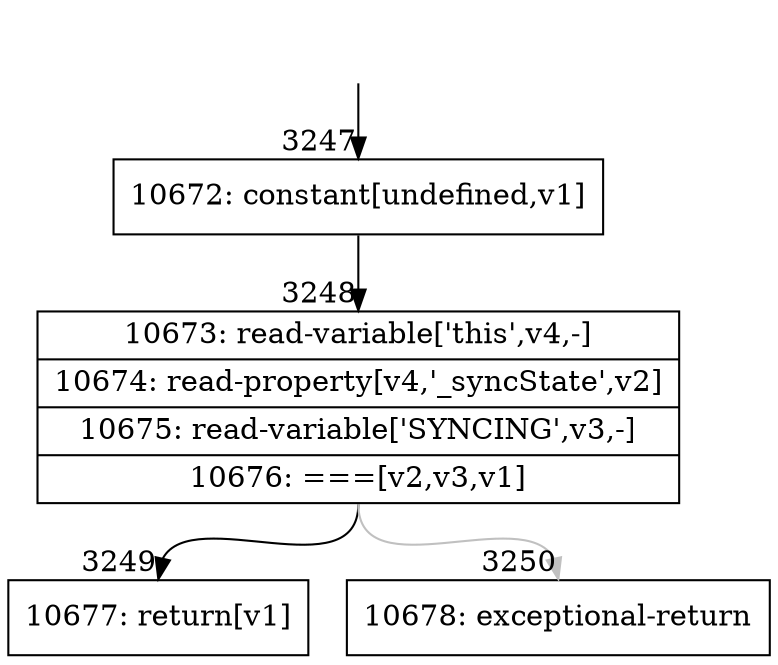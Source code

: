 digraph {
rankdir="TD"
BB_entry251[shape=none,label=""];
BB_entry251 -> BB3247 [tailport=s, headport=n, headlabel="    3247"]
BB3247 [shape=record label="{10672: constant[undefined,v1]}" ] 
BB3247 -> BB3248 [tailport=s, headport=n, headlabel="      3248"]
BB3248 [shape=record label="{10673: read-variable['this',v4,-]|10674: read-property[v4,'_syncState',v2]|10675: read-variable['SYNCING',v3,-]|10676: ===[v2,v3,v1]}" ] 
BB3248 -> BB3249 [tailport=s, headport=n, headlabel="      3249"]
BB3248 -> BB3250 [tailport=s, headport=n, color=gray, headlabel="      3250"]
BB3249 [shape=record label="{10677: return[v1]}" ] 
BB3250 [shape=record label="{10678: exceptional-return}" ] 
//#$~ 2830
}
